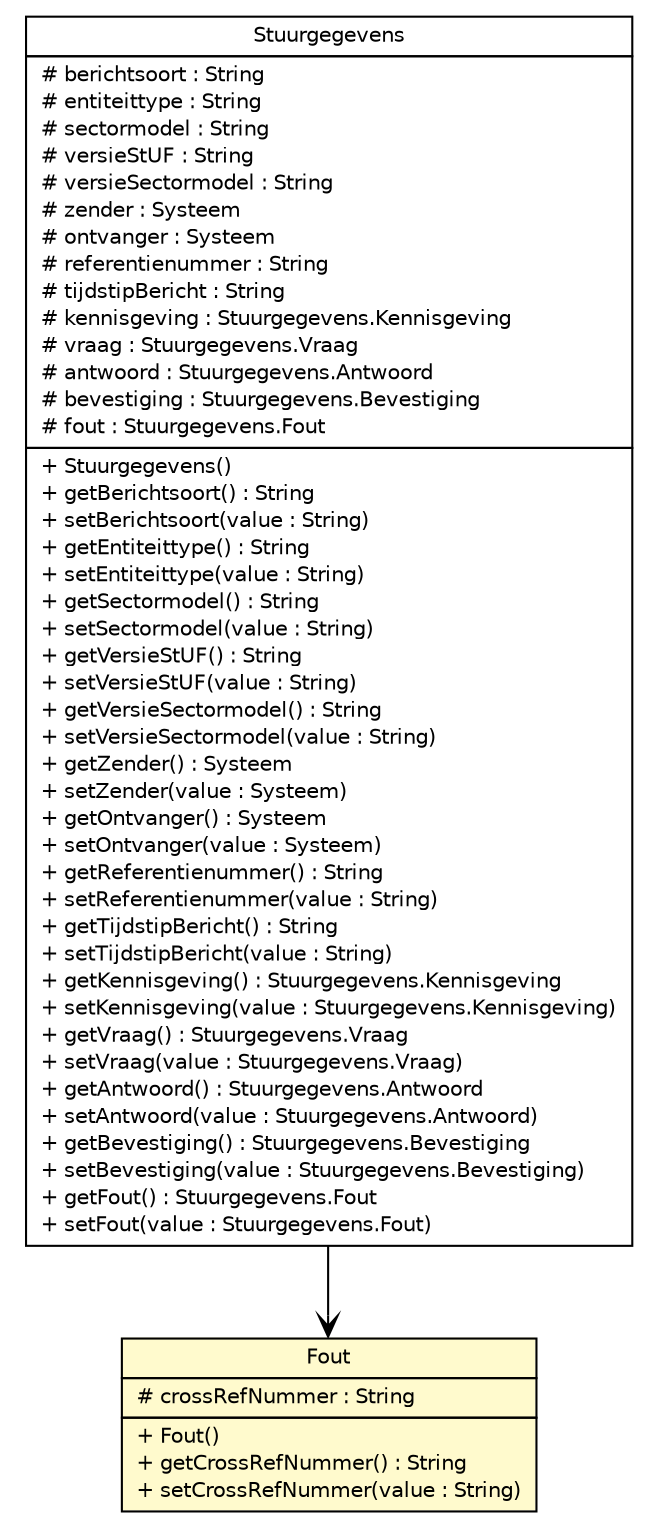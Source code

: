 #!/usr/local/bin/dot
#
# Class diagram 
# Generated by UMLGraph version R5_6-24-gf6e263 (http://www.umlgraph.org/)
#

digraph G {
	edge [fontname="Helvetica",fontsize=10,labelfontname="Helvetica",labelfontsize=10];
	node [fontname="Helvetica",fontsize=10,shape=plaintext];
	nodesep=0.25;
	ranksep=0.5;
	// nl.egem.stuf.stuf0204.Stuurgegevens
	c201375 [label=<<table title="nl.egem.stuf.stuf0204.Stuurgegevens" border="0" cellborder="1" cellspacing="0" cellpadding="2" port="p" href="./Stuurgegevens.html">
		<tr><td><table border="0" cellspacing="0" cellpadding="1">
<tr><td align="center" balign="center"> Stuurgegevens </td></tr>
		</table></td></tr>
		<tr><td><table border="0" cellspacing="0" cellpadding="1">
<tr><td align="left" balign="left"> # berichtsoort : String </td></tr>
<tr><td align="left" balign="left"> # entiteittype : String </td></tr>
<tr><td align="left" balign="left"> # sectormodel : String </td></tr>
<tr><td align="left" balign="left"> # versieStUF : String </td></tr>
<tr><td align="left" balign="left"> # versieSectormodel : String </td></tr>
<tr><td align="left" balign="left"> # zender : Systeem </td></tr>
<tr><td align="left" balign="left"> # ontvanger : Systeem </td></tr>
<tr><td align="left" balign="left"> # referentienummer : String </td></tr>
<tr><td align="left" balign="left"> # tijdstipBericht : String </td></tr>
<tr><td align="left" balign="left"> # kennisgeving : Stuurgegevens.Kennisgeving </td></tr>
<tr><td align="left" balign="left"> # vraag : Stuurgegevens.Vraag </td></tr>
<tr><td align="left" balign="left"> # antwoord : Stuurgegevens.Antwoord </td></tr>
<tr><td align="left" balign="left"> # bevestiging : Stuurgegevens.Bevestiging </td></tr>
<tr><td align="left" balign="left"> # fout : Stuurgegevens.Fout </td></tr>
		</table></td></tr>
		<tr><td><table border="0" cellspacing="0" cellpadding="1">
<tr><td align="left" balign="left"> + Stuurgegevens() </td></tr>
<tr><td align="left" balign="left"> + getBerichtsoort() : String </td></tr>
<tr><td align="left" balign="left"> + setBerichtsoort(value : String) </td></tr>
<tr><td align="left" balign="left"> + getEntiteittype() : String </td></tr>
<tr><td align="left" balign="left"> + setEntiteittype(value : String) </td></tr>
<tr><td align="left" balign="left"> + getSectormodel() : String </td></tr>
<tr><td align="left" balign="left"> + setSectormodel(value : String) </td></tr>
<tr><td align="left" balign="left"> + getVersieStUF() : String </td></tr>
<tr><td align="left" balign="left"> + setVersieStUF(value : String) </td></tr>
<tr><td align="left" balign="left"> + getVersieSectormodel() : String </td></tr>
<tr><td align="left" balign="left"> + setVersieSectormodel(value : String) </td></tr>
<tr><td align="left" balign="left"> + getZender() : Systeem </td></tr>
<tr><td align="left" balign="left"> + setZender(value : Systeem) </td></tr>
<tr><td align="left" balign="left"> + getOntvanger() : Systeem </td></tr>
<tr><td align="left" balign="left"> + setOntvanger(value : Systeem) </td></tr>
<tr><td align="left" balign="left"> + getReferentienummer() : String </td></tr>
<tr><td align="left" balign="left"> + setReferentienummer(value : String) </td></tr>
<tr><td align="left" balign="left"> + getTijdstipBericht() : String </td></tr>
<tr><td align="left" balign="left"> + setTijdstipBericht(value : String) </td></tr>
<tr><td align="left" balign="left"> + getKennisgeving() : Stuurgegevens.Kennisgeving </td></tr>
<tr><td align="left" balign="left"> + setKennisgeving(value : Stuurgegevens.Kennisgeving) </td></tr>
<tr><td align="left" balign="left"> + getVraag() : Stuurgegevens.Vraag </td></tr>
<tr><td align="left" balign="left"> + setVraag(value : Stuurgegevens.Vraag) </td></tr>
<tr><td align="left" balign="left"> + getAntwoord() : Stuurgegevens.Antwoord </td></tr>
<tr><td align="left" balign="left"> + setAntwoord(value : Stuurgegevens.Antwoord) </td></tr>
<tr><td align="left" balign="left"> + getBevestiging() : Stuurgegevens.Bevestiging </td></tr>
<tr><td align="left" balign="left"> + setBevestiging(value : Stuurgegevens.Bevestiging) </td></tr>
<tr><td align="left" balign="left"> + getFout() : Stuurgegevens.Fout </td></tr>
<tr><td align="left" balign="left"> + setFout(value : Stuurgegevens.Fout) </td></tr>
		</table></td></tr>
		</table>>, URL="./Stuurgegevens.html", fontname="Helvetica", fontcolor="black", fontsize=10.0];
	// nl.egem.stuf.stuf0204.Stuurgegevens.Fout
	c201378 [label=<<table title="nl.egem.stuf.stuf0204.Stuurgegevens.Fout" border="0" cellborder="1" cellspacing="0" cellpadding="2" port="p" bgcolor="lemonChiffon" href="./Stuurgegevens.Fout.html">
		<tr><td><table border="0" cellspacing="0" cellpadding="1">
<tr><td align="center" balign="center"> Fout </td></tr>
		</table></td></tr>
		<tr><td><table border="0" cellspacing="0" cellpadding="1">
<tr><td align="left" balign="left"> # crossRefNummer : String </td></tr>
		</table></td></tr>
		<tr><td><table border="0" cellspacing="0" cellpadding="1">
<tr><td align="left" balign="left"> + Fout() </td></tr>
<tr><td align="left" balign="left"> + getCrossRefNummer() : String </td></tr>
<tr><td align="left" balign="left"> + setCrossRefNummer(value : String) </td></tr>
		</table></td></tr>
		</table>>, URL="./Stuurgegevens.Fout.html", fontname="Helvetica", fontcolor="black", fontsize=10.0];
	// nl.egem.stuf.stuf0204.Stuurgegevens NAVASSOC nl.egem.stuf.stuf0204.Stuurgegevens.Fout
	c201375:p -> c201378:p [taillabel="", label="", headlabel="", fontname="Helvetica", fontcolor="black", fontsize=10.0, color="black", arrowhead=open];
}

